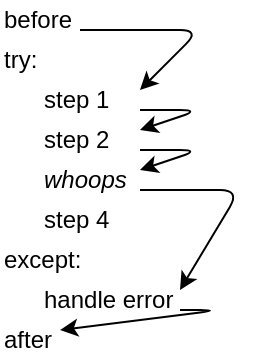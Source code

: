 <mxfile version="11.2.5" type="device" pages="1"><diagram id="2uCfXzUOG0tYYT5rA_bV" name="Page-1"><mxGraphModel dx="450" dy="325" grid="1" gridSize="10" guides="1" tooltips="1" connect="1" arrows="1" fold="1" page="1" pageScale="1" pageWidth="850" pageHeight="1100" math="0" shadow="0"><root><mxCell id="0"/><mxCell id="1" parent="0"/><mxCell id="qMQuR5VTyrqOqKb_2Ft5-1" value="try:" style="text;html=1;strokeColor=none;fillColor=none;align=left;verticalAlign=middle;whiteSpace=wrap;rounded=0;" vertex="1" parent="1"><mxGeometry x="40" y="60" width="40" height="20" as="geometry"/></mxCell><mxCell id="qMQuR5VTyrqOqKb_2Ft5-2" value="step 1" style="text;html=1;strokeColor=none;fillColor=none;align=left;verticalAlign=middle;whiteSpace=wrap;rounded=0;" vertex="1" parent="1"><mxGeometry x="60" y="80" width="50" height="20" as="geometry"/></mxCell><mxCell id="qMQuR5VTyrqOqKb_2Ft5-3" value="step 2&lt;span style=&quot;font-family: &amp;#34;helvetica&amp;#34; , &amp;#34;arial&amp;#34; , sans-serif ; font-size: 0px ; white-space: nowrap&quot;&gt;%3CmxGraphModel%3E%3Croot%3E%3CmxCell%20id%3D%220%22%2F%3E%3CmxCell%20id%3D%221%22%20parent%3D%220%22%2F%3E%3CmxCell%20id%3D%222%22%20value%3D%22try%3A%22%20style%3D%22text%3Bhtml%3D1%3BstrokeColor%3Dnone%3BfillColor%3Dnone%3Balign%3Dleft%3BverticalAlign%3Dmiddle%3BwhiteSpace%3Dwrap%3Brounded%3D0%3B%22%20vertex%3D%221%22%20parent%3D%221%22%3E%3CmxGeometry%20x%3D%2260%22%20y%3D%2240%22%20width%3D%2290%22%20height%3D%2220%22%20as%3D%22geometry%22%2F%3E%3C%2FmxCell%3E%3C%2Froot%3E%3C%2FmxGraphModel%3E&lt;/span&gt;" style="text;html=1;strokeColor=none;fillColor=none;align=left;verticalAlign=middle;whiteSpace=wrap;rounded=0;" vertex="1" parent="1"><mxGeometry x="60" y="100" width="50" height="20" as="geometry"/></mxCell><mxCell id="qMQuR5VTyrqOqKb_2Ft5-4" value="&lt;i&gt;whoops&lt;/i&gt;" style="text;html=1;strokeColor=none;fillColor=none;align=left;verticalAlign=middle;whiteSpace=wrap;rounded=0;" vertex="1" parent="1"><mxGeometry x="60" y="120" width="50" height="20" as="geometry"/></mxCell><mxCell id="qMQuR5VTyrqOqKb_2Ft5-5" value="step 4" style="text;html=1;strokeColor=none;fillColor=none;align=left;verticalAlign=middle;whiteSpace=wrap;rounded=0;" vertex="1" parent="1"><mxGeometry x="60" y="140" width="50" height="20" as="geometry"/></mxCell><mxCell id="qMQuR5VTyrqOqKb_2Ft5-6" value="except:" style="text;html=1;strokeColor=none;fillColor=none;align=left;verticalAlign=middle;whiteSpace=wrap;rounded=0;" vertex="1" parent="1"><mxGeometry x="40" y="160" width="50" height="20" as="geometry"/></mxCell><mxCell id="qMQuR5VTyrqOqKb_2Ft5-7" value="handle error" style="text;html=1;strokeColor=none;fillColor=none;align=left;verticalAlign=middle;whiteSpace=wrap;rounded=0;" vertex="1" parent="1"><mxGeometry x="60" y="180" width="70" height="20" as="geometry"/></mxCell><mxCell id="qMQuR5VTyrqOqKb_2Ft5-8" value="before" style="text;html=1;strokeColor=none;fillColor=none;align=left;verticalAlign=middle;whiteSpace=wrap;rounded=0;" vertex="1" parent="1"><mxGeometry x="40" y="40" width="40" height="20" as="geometry"/></mxCell><mxCell id="qMQuR5VTyrqOqKb_2Ft5-9" value="after" style="text;html=1;strokeColor=none;fillColor=none;align=left;verticalAlign=middle;whiteSpace=wrap;rounded=0;" vertex="1" parent="1"><mxGeometry x="40" y="200" width="30" height="20" as="geometry"/></mxCell><mxCell id="qMQuR5VTyrqOqKb_2Ft5-10" value="" style="endArrow=classic;html=1;exitX=1;exitY=0.75;exitDx=0;exitDy=0;entryX=1;entryY=0.25;entryDx=0;entryDy=0;" edge="1" parent="1" source="qMQuR5VTyrqOqKb_2Ft5-8" target="qMQuR5VTyrqOqKb_2Ft5-2"><mxGeometry width="50" height="50" relative="1" as="geometry"><mxPoint x="40" y="290" as="sourcePoint"/><mxPoint x="90" y="240" as="targetPoint"/><Array as="points"><mxPoint x="140" y="55"/></Array></mxGeometry></mxCell><mxCell id="qMQuR5VTyrqOqKb_2Ft5-11" value="" style="endArrow=classic;html=1;exitX=1;exitY=0.75;exitDx=0;exitDy=0;entryX=1;entryY=0.25;entryDx=0;entryDy=0;" edge="1" parent="1" source="qMQuR5VTyrqOqKb_2Ft5-2" target="qMQuR5VTyrqOqKb_2Ft5-3"><mxGeometry width="50" height="50" relative="1" as="geometry"><mxPoint x="40" y="290" as="sourcePoint"/><mxPoint x="90" y="240" as="targetPoint"/><Array as="points"><mxPoint x="140" y="95"/></Array></mxGeometry></mxCell><mxCell id="qMQuR5VTyrqOqKb_2Ft5-12" value="" style="endArrow=classic;html=1;exitX=1;exitY=0.75;exitDx=0;exitDy=0;entryX=1;entryY=0.25;entryDx=0;entryDy=0;" edge="1" parent="1" source="qMQuR5VTyrqOqKb_2Ft5-3" target="qMQuR5VTyrqOqKb_2Ft5-4"><mxGeometry width="50" height="50" relative="1" as="geometry"><mxPoint x="40" y="290" as="sourcePoint"/><mxPoint x="90" y="240" as="targetPoint"/><Array as="points"><mxPoint x="140" y="115"/></Array></mxGeometry></mxCell><mxCell id="qMQuR5VTyrqOqKb_2Ft5-13" value="" style="endArrow=classic;html=1;entryX=1;entryY=0.25;entryDx=0;entryDy=0;exitX=1;exitY=0.75;exitDx=0;exitDy=0;" edge="1" parent="1" source="qMQuR5VTyrqOqKb_2Ft5-4" target="qMQuR5VTyrqOqKb_2Ft5-7"><mxGeometry width="50" height="50" relative="1" as="geometry"><mxPoint x="40" y="290" as="sourcePoint"/><mxPoint x="90" y="240" as="targetPoint"/><Array as="points"><mxPoint x="160" y="135"/></Array></mxGeometry></mxCell><mxCell id="qMQuR5VTyrqOqKb_2Ft5-14" value="" style="endArrow=classic;html=1;exitX=1;exitY=0.75;exitDx=0;exitDy=0;entryX=1;entryY=0.25;entryDx=0;entryDy=0;" edge="1" parent="1" source="qMQuR5VTyrqOqKb_2Ft5-7" target="qMQuR5VTyrqOqKb_2Ft5-9"><mxGeometry width="50" height="50" relative="1" as="geometry"><mxPoint x="40" y="290" as="sourcePoint"/><mxPoint x="90" y="240" as="targetPoint"/><Array as="points"><mxPoint x="150" y="195"/></Array></mxGeometry></mxCell></root></mxGraphModel></diagram></mxfile>